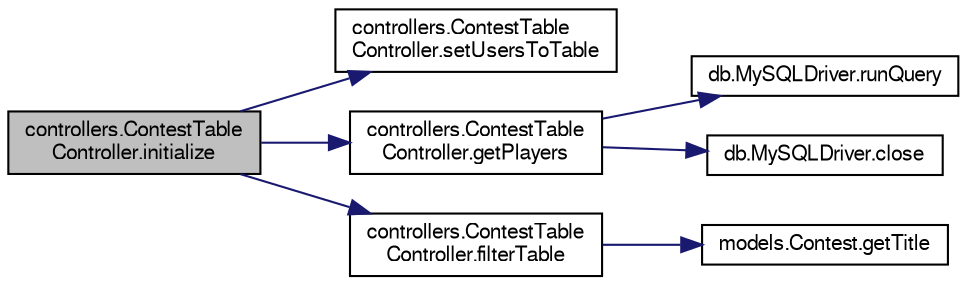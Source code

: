 digraph "controllers.ContestTableController.initialize"
{
  bgcolor="transparent";
  edge [fontname="FreeSans",fontsize="10",labelfontname="FreeSans",labelfontsize="10"];
  node [fontname="FreeSans",fontsize="10",shape=record];
  rankdir="LR";
  Node6 [label="controllers.ContestTable\lController.initialize",height=0.2,width=0.4,color="black", fillcolor="grey75", style="filled", fontcolor="black"];
  Node6 -> Node7 [color="midnightblue",fontsize="10",style="solid",fontname="FreeSans"];
  Node7 [label="controllers.ContestTable\lController.setUsersToTable",height=0.2,width=0.4,color="black",URL="$classcontrollers_1_1ContestTableController.html#a02c0b93806f330549a12ff56218e2b88"];
  Node6 -> Node8 [color="midnightblue",fontsize="10",style="solid",fontname="FreeSans"];
  Node8 [label="controllers.ContestTable\lController.getPlayers",height=0.2,width=0.4,color="black",URL="$classcontrollers_1_1ContestTableController.html#a8e79e87e9f89cb81d9f5af519f26b6b2"];
  Node8 -> Node9 [color="midnightblue",fontsize="10",style="solid",fontname="FreeSans"];
  Node9 [label="db.MySQLDriver.runQuery",height=0.2,width=0.4,color="black",URL="$classdb_1_1MySQLDriver.html#a88dbd83b514760694646f5cac76e9024"];
  Node8 -> Node10 [color="midnightblue",fontsize="10",style="solid",fontname="FreeSans"];
  Node10 [label="db.MySQLDriver.close",height=0.2,width=0.4,color="black",URL="$classdb_1_1MySQLDriver.html#afbc9c93caa7dc3020d3f5ca4d699c5e1"];
  Node6 -> Node11 [color="midnightblue",fontsize="10",style="solid",fontname="FreeSans"];
  Node11 [label="controllers.ContestTable\lController.filterTable",height=0.2,width=0.4,color="black",URL="$classcontrollers_1_1ContestTableController.html#acb7fafddf922140975bde7c2405651c1"];
  Node11 -> Node12 [color="midnightblue",fontsize="10",style="solid",fontname="FreeSans"];
  Node12 [label="models.Contest.getTitle",height=0.2,width=0.4,color="black",URL="$classmodels_1_1Contest.html#a063cbdb07ee6c4a96a3b0308f264ad4a"];
}
